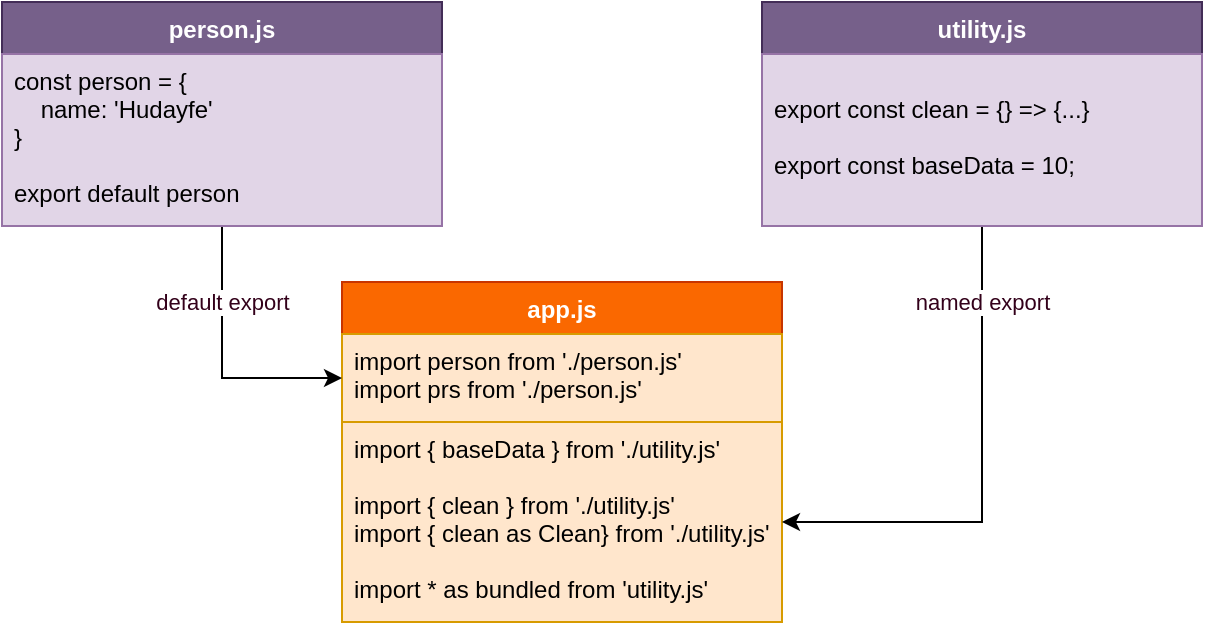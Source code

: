 <mxfile version="16.5.1" type="device"><diagram id="m6CXqnUvBlmuX7XGXYBQ" name="Sayfa -1"><mxGraphModel dx="1422" dy="888" grid="1" gridSize="10" guides="1" tooltips="1" connect="1" arrows="1" fold="1" page="1" pageScale="1" pageWidth="827" pageHeight="1169" math="0" shadow="0"><root><mxCell id="0"/><mxCell id="1" parent="0"/><mxCell id="cVNvyeSBcqkb00uujzhz-27" value="app.js" style="swimlane;fontStyle=1;align=center;verticalAlign=top;childLayout=stackLayout;horizontal=1;startSize=26;horizontalStack=0;resizeParent=1;resizeParentMax=0;resizeLast=0;collapsible=1;marginBottom=0;rounded=0;shadow=0;glass=0;sketch=0;strokeColor=#C73500;fillColor=#fa6800;gradientDirection=north;fontColor=#FFFFFF;" vertex="1" parent="1"><mxGeometry x="240" y="180" width="220" height="170" as="geometry"/></mxCell><mxCell id="cVNvyeSBcqkb00uujzhz-28" value="import person from './person.js'&#10;import prs from './person.js'" style="text;strokeColor=#d79b00;fillColor=#ffe6cc;align=left;verticalAlign=top;spacingLeft=4;spacingRight=4;overflow=hidden;rotatable=0;points=[[0,0.5],[1,0.5]];portConstraint=eastwest;rounded=0;shadow=0;glass=0;sketch=0;" vertex="1" parent="cVNvyeSBcqkb00uujzhz-27"><mxGeometry y="26" width="220" height="44" as="geometry"/></mxCell><mxCell id="cVNvyeSBcqkb00uujzhz-30" value="import { baseData } from './utility.js'&#10;&#10;import { clean } from './utility.js'&#10;import { clean as Clean} from './utility.js'&#10;&#10;import * as bundled from 'utility.js'" style="text;strokeColor=#d79b00;fillColor=#ffe6cc;align=left;verticalAlign=top;spacingLeft=4;spacingRight=4;overflow=hidden;rotatable=0;points=[[0,0.5],[1,0.5]];portConstraint=eastwest;rounded=0;shadow=0;glass=0;sketch=0;" vertex="1" parent="cVNvyeSBcqkb00uujzhz-27"><mxGeometry y="70" width="220" height="100" as="geometry"/></mxCell><mxCell id="cVNvyeSBcqkb00uujzhz-45" style="edgeStyle=orthogonalEdgeStyle;rounded=0;orthogonalLoop=1;jettySize=auto;html=1;exitX=0.5;exitY=1;exitDx=0;exitDy=0;fontColor=#33001A;" edge="1" parent="1" source="cVNvyeSBcqkb00uujzhz-31" target="cVNvyeSBcqkb00uujzhz-28"><mxGeometry relative="1" as="geometry"/></mxCell><mxCell id="cVNvyeSBcqkb00uujzhz-46" value="default export" style="edgeLabel;html=1;align=center;verticalAlign=middle;resizable=0;points=[];fontColor=#33001A;" vertex="1" connectable="0" parent="cVNvyeSBcqkb00uujzhz-45"><mxGeometry x="-0.704" relative="1" as="geometry"><mxPoint y="18" as="offset"/></mxGeometry></mxCell><mxCell id="cVNvyeSBcqkb00uujzhz-31" value="person.js" style="swimlane;fontStyle=1;align=center;verticalAlign=top;childLayout=stackLayout;horizontal=1;startSize=26;horizontalStack=0;resizeParent=1;resizeParentMax=0;resizeLast=0;collapsible=1;marginBottom=0;rounded=0;shadow=0;glass=0;sketch=0;strokeColor=#432D57;fillColor=#76608a;gradientDirection=north;fontColor=#ffffff;" vertex="1" parent="1"><mxGeometry x="70" y="40" width="220" height="112" as="geometry"/></mxCell><mxCell id="cVNvyeSBcqkb00uujzhz-32" value="const person = {&#10;&#9;    name: 'Hudayfe'&#10;}&#10;&#10;export default person" style="text;strokeColor=#9673a6;fillColor=#e1d5e7;align=left;verticalAlign=top;spacingLeft=4;spacingRight=4;overflow=hidden;rotatable=0;points=[[0,0.5],[1,0.5]];portConstraint=eastwest;rounded=0;shadow=0;glass=0;sketch=0;" vertex="1" parent="cVNvyeSBcqkb00uujzhz-31"><mxGeometry y="26" width="220" height="86" as="geometry"/></mxCell><mxCell id="cVNvyeSBcqkb00uujzhz-38" style="edgeStyle=orthogonalEdgeStyle;rounded=0;orthogonalLoop=1;jettySize=auto;html=1;exitX=0.5;exitY=1;exitDx=0;exitDy=0;fontColor=#FFFFFF;" edge="1" parent="1" source="cVNvyeSBcqkb00uujzhz-34" target="cVNvyeSBcqkb00uujzhz-30"><mxGeometry relative="1" as="geometry"><mxPoint x="480" y="370" as="targetPoint"/></mxGeometry></mxCell><mxCell id="cVNvyeSBcqkb00uujzhz-44" value="named export" style="edgeLabel;html=1;align=center;verticalAlign=middle;resizable=0;points=[];fontColor=#33001A;" vertex="1" connectable="0" parent="cVNvyeSBcqkb00uujzhz-38"><mxGeometry x="-0.672" y="-2" relative="1" as="geometry"><mxPoint x="2" y="-3" as="offset"/></mxGeometry></mxCell><mxCell id="cVNvyeSBcqkb00uujzhz-34" value="utility.js" style="swimlane;fontStyle=1;align=center;verticalAlign=top;childLayout=stackLayout;horizontal=1;startSize=26;horizontalStack=0;resizeParent=1;resizeParentMax=0;resizeLast=0;collapsible=1;marginBottom=0;rounded=0;shadow=0;glass=0;sketch=0;strokeColor=#432D57;fillColor=#76608a;gradientDirection=north;fontColor=#ffffff;" vertex="1" parent="1"><mxGeometry x="450" y="40" width="220" height="112" as="geometry"/></mxCell><mxCell id="cVNvyeSBcqkb00uujzhz-35" value="&#10;export const clean = {} =&gt; {...}&#10;&#10;export const baseData = 10;" style="text;strokeColor=#9673a6;fillColor=#e1d5e7;align=left;verticalAlign=top;spacingLeft=4;spacingRight=4;overflow=hidden;rotatable=0;points=[[0,0.5],[1,0.5]];portConstraint=eastwest;rounded=0;shadow=0;glass=0;sketch=0;" vertex="1" parent="cVNvyeSBcqkb00uujzhz-34"><mxGeometry y="26" width="220" height="86" as="geometry"/></mxCell></root></mxGraphModel></diagram></mxfile>